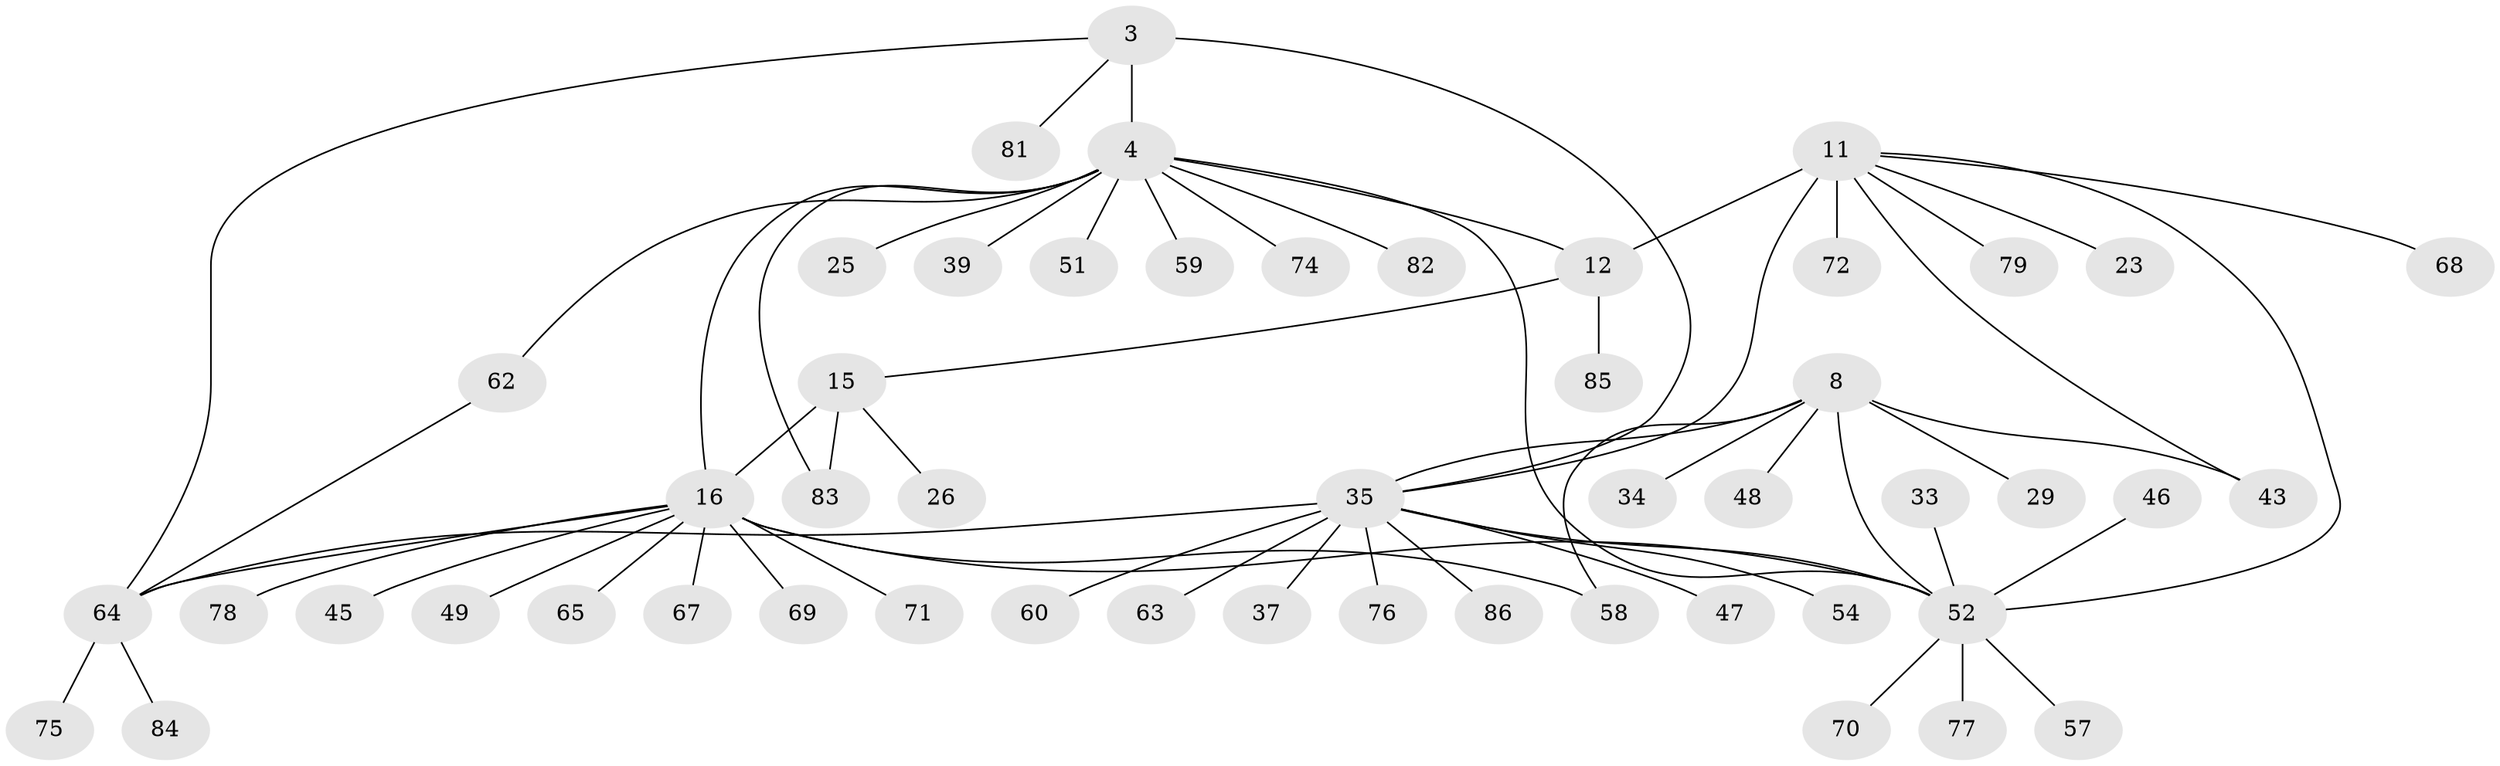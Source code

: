 // original degree distribution, {4: 0.03488372093023256, 12: 0.011627906976744186, 5: 0.06976744186046512, 6: 0.023255813953488372, 7: 0.05813953488372093, 10: 0.011627906976744186, 9: 0.03488372093023256, 2: 0.19767441860465115, 3: 0.05813953488372093, 1: 0.5}
// Generated by graph-tools (version 1.1) at 2025/58/03/04/25 21:58:32]
// undirected, 51 vertices, 62 edges
graph export_dot {
graph [start="1"]
  node [color=gray90,style=filled];
  3 [super="+1"];
  4 [super="+2"];
  8 [super="+5"];
  11 [super="+9"];
  12 [super="+10"];
  15 [super="+13"];
  16 [super="+14"];
  23;
  25 [super="+21"];
  26;
  29;
  33 [super="+32"];
  34;
  35 [super="+28"];
  37;
  39;
  43;
  45;
  46;
  47;
  48;
  49;
  51;
  52 [super="+31+41+7"];
  54 [super="+38"];
  57;
  58 [super="+44"];
  59;
  60 [super="+56"];
  62 [super="+42+55"];
  63;
  64 [super="+20"];
  65;
  67;
  68 [super="+61"];
  69 [super="+66"];
  70 [super="+30"];
  71;
  72;
  74;
  75;
  76;
  77 [super="+50"];
  78 [super="+27"];
  79 [super="+53"];
  81;
  82;
  83 [super="+80"];
  84;
  85 [super="+73"];
  86;
  3 -- 4 [weight=4];
  3 -- 81;
  3 -- 64;
  3 -- 35;
  4 -- 62;
  4 -- 39;
  4 -- 74;
  4 -- 12;
  4 -- 16;
  4 -- 82;
  4 -- 51;
  4 -- 59;
  4 -- 52 [weight=2];
  4 -- 25;
  4 -- 83;
  8 -- 29;
  8 -- 34;
  8 -- 43;
  8 -- 48;
  8 -- 52 [weight=4];
  8 -- 58;
  8 -- 35;
  11 -- 12 [weight=4];
  11 -- 43;
  11 -- 23;
  11 -- 72;
  11 -- 52;
  11 -- 79;
  11 -- 68;
  11 -- 35;
  12 -- 15;
  12 -- 85;
  15 -- 16 [weight=4];
  15 -- 26;
  15 -- 83;
  16 -- 45;
  16 -- 65;
  16 -- 71;
  16 -- 64 [weight=2];
  16 -- 67;
  16 -- 49;
  16 -- 58;
  16 -- 78;
  16 -- 52 [weight=2];
  16 -- 69;
  33 -- 52;
  35 -- 64 [weight=4];
  35 -- 37;
  35 -- 76;
  35 -- 47;
  35 -- 52;
  35 -- 86;
  35 -- 54;
  35 -- 60;
  35 -- 63;
  46 -- 52;
  52 -- 70;
  52 -- 57;
  52 -- 77;
  62 -- 64;
  64 -- 84;
  64 -- 75;
}

